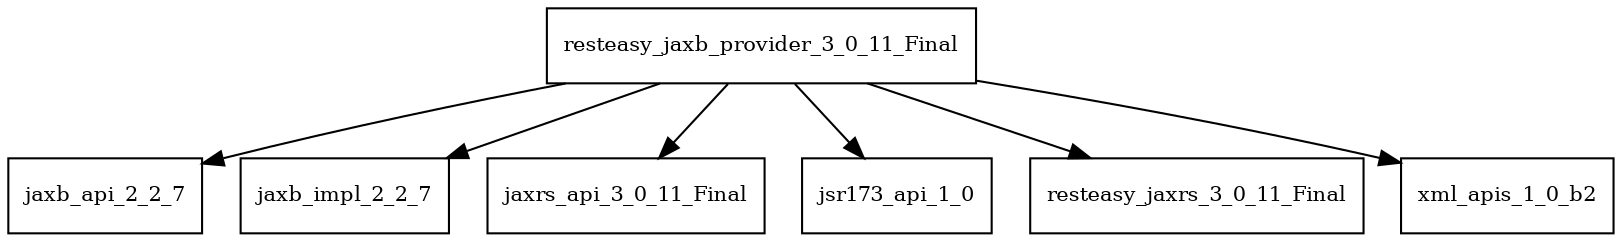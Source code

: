 digraph resteasy_jaxb_provider_3_0_11_Final_dependencies {
  node [shape = box, fontsize=10.0];
  resteasy_jaxb_provider_3_0_11_Final -> jaxb_api_2_2_7;
  resteasy_jaxb_provider_3_0_11_Final -> jaxb_impl_2_2_7;
  resteasy_jaxb_provider_3_0_11_Final -> jaxrs_api_3_0_11_Final;
  resteasy_jaxb_provider_3_0_11_Final -> jsr173_api_1_0;
  resteasy_jaxb_provider_3_0_11_Final -> resteasy_jaxrs_3_0_11_Final;
  resteasy_jaxb_provider_3_0_11_Final -> xml_apis_1_0_b2;
}
